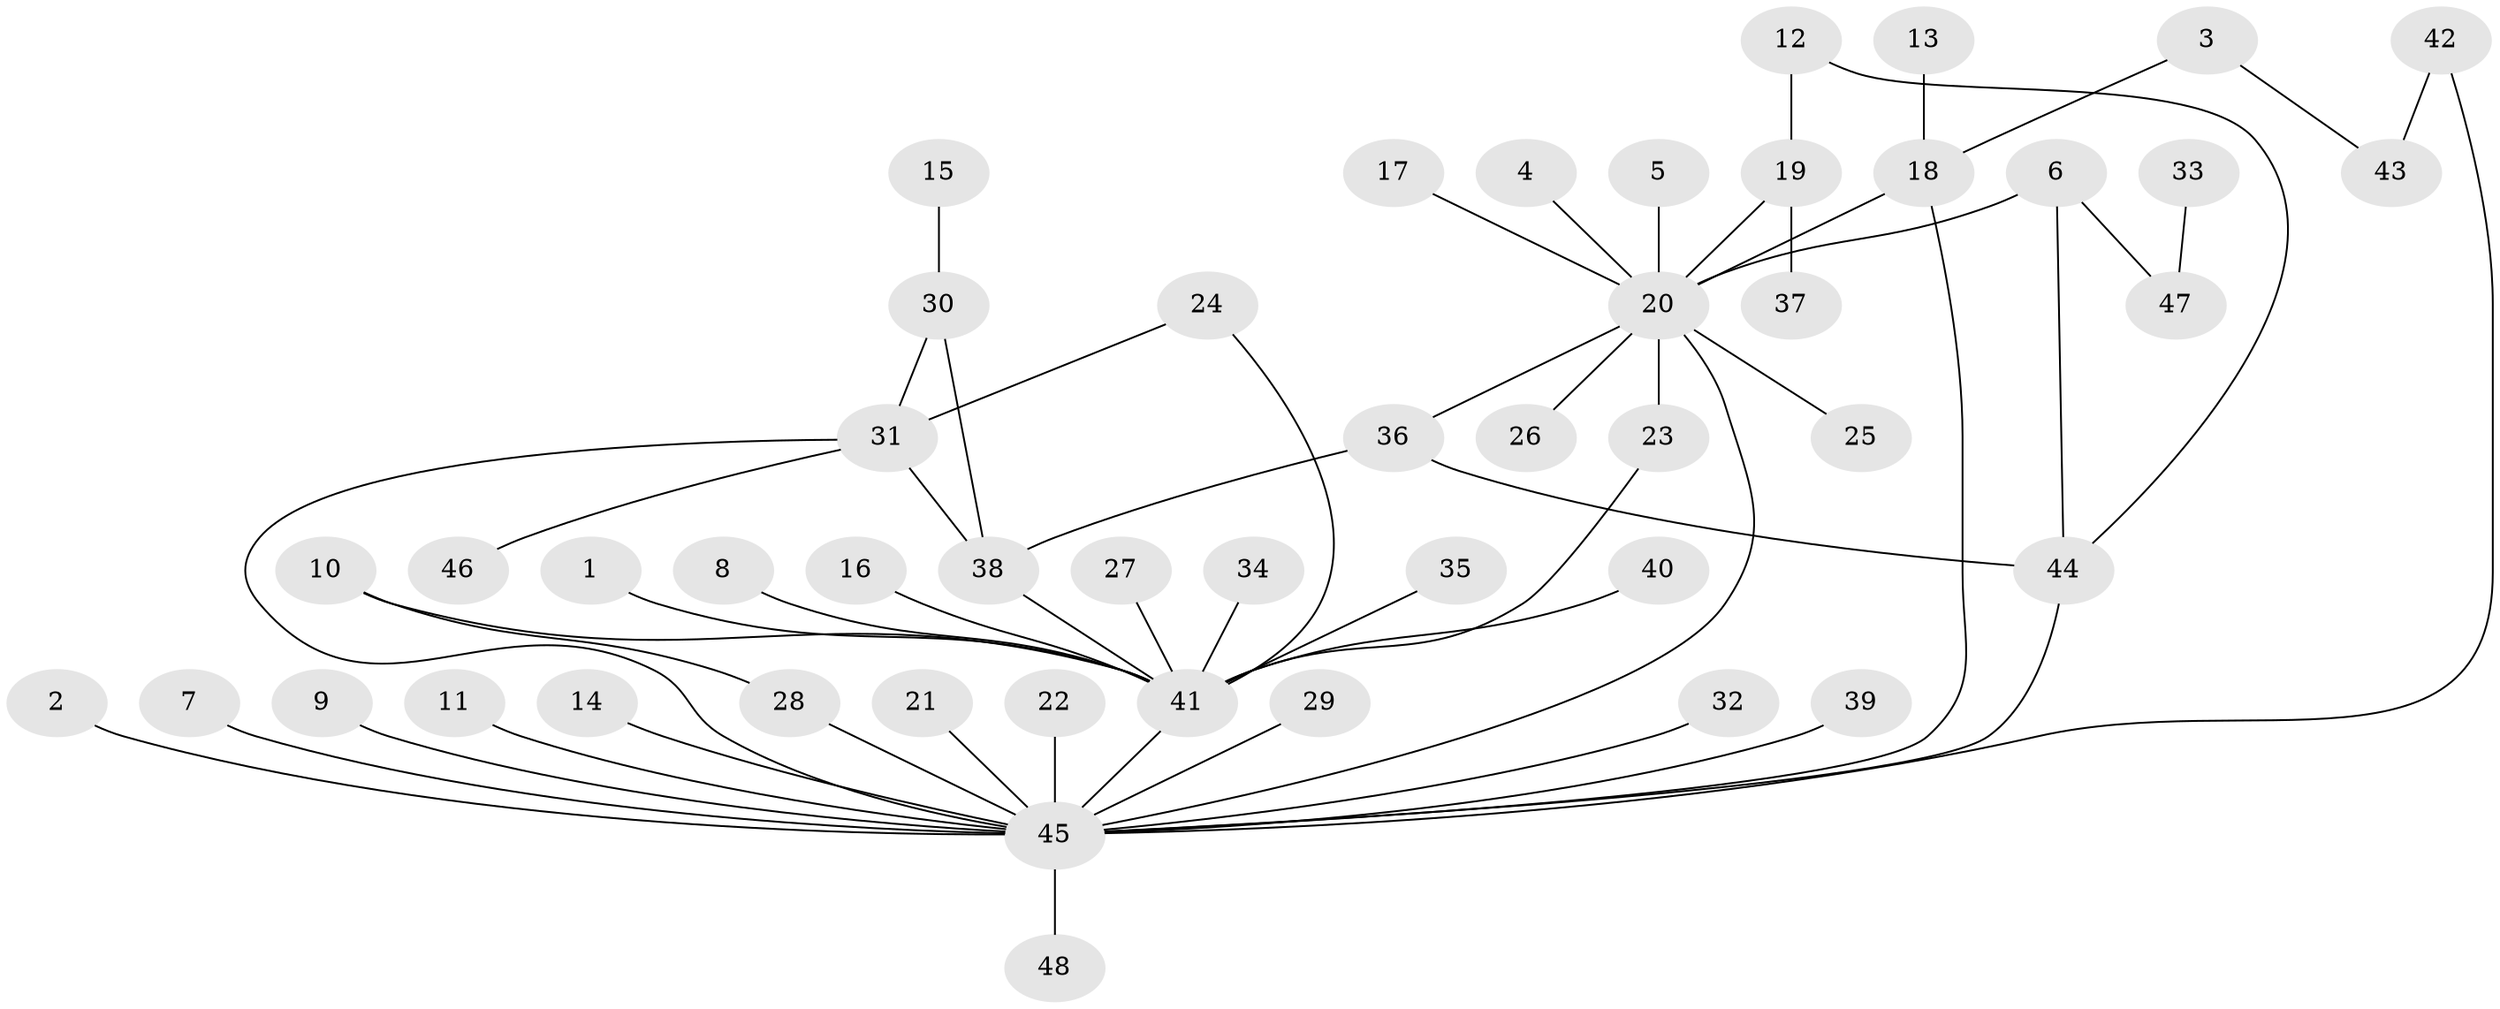 // original degree distribution, {21: 0.008333333333333333, 14: 0.008333333333333333, 4: 0.025, 3: 0.08333333333333333, 15: 0.008333333333333333, 5: 0.03333333333333333, 1: 0.625, 2: 0.16666666666666666, 9: 0.008333333333333333, 7: 0.016666666666666666, 6: 0.016666666666666666}
// Generated by graph-tools (version 1.1) at 2025/36/03/04/25 23:36:44]
// undirected, 48 vertices, 58 edges
graph export_dot {
  node [color=gray90,style=filled];
  1;
  2;
  3;
  4;
  5;
  6;
  7;
  8;
  9;
  10;
  11;
  12;
  13;
  14;
  15;
  16;
  17;
  18;
  19;
  20;
  21;
  22;
  23;
  24;
  25;
  26;
  27;
  28;
  29;
  30;
  31;
  32;
  33;
  34;
  35;
  36;
  37;
  38;
  39;
  40;
  41;
  42;
  43;
  44;
  45;
  46;
  47;
  48;
  1 -- 41 [weight=1.0];
  2 -- 45 [weight=1.0];
  3 -- 18 [weight=1.0];
  3 -- 43 [weight=1.0];
  4 -- 20 [weight=1.0];
  5 -- 20 [weight=1.0];
  6 -- 20 [weight=1.0];
  6 -- 44 [weight=1.0];
  6 -- 47 [weight=1.0];
  7 -- 45 [weight=1.0];
  8 -- 41 [weight=1.0];
  9 -- 45 [weight=1.0];
  10 -- 28 [weight=1.0];
  10 -- 41 [weight=1.0];
  11 -- 45 [weight=1.0];
  12 -- 19 [weight=1.0];
  12 -- 44 [weight=1.0];
  13 -- 18 [weight=1.0];
  14 -- 45 [weight=1.0];
  15 -- 30 [weight=1.0];
  16 -- 41 [weight=1.0];
  17 -- 20 [weight=1.0];
  18 -- 20 [weight=1.0];
  18 -- 45 [weight=1.0];
  19 -- 20 [weight=1.0];
  19 -- 37 [weight=1.0];
  20 -- 23 [weight=1.0];
  20 -- 25 [weight=1.0];
  20 -- 26 [weight=1.0];
  20 -- 36 [weight=1.0];
  20 -- 45 [weight=1.0];
  21 -- 45 [weight=1.0];
  22 -- 45 [weight=1.0];
  23 -- 41 [weight=1.0];
  24 -- 31 [weight=1.0];
  24 -- 41 [weight=1.0];
  27 -- 41 [weight=1.0];
  28 -- 45 [weight=1.0];
  29 -- 45 [weight=1.0];
  30 -- 31 [weight=1.0];
  30 -- 38 [weight=1.0];
  31 -- 38 [weight=1.0];
  31 -- 45 [weight=1.0];
  31 -- 46 [weight=1.0];
  32 -- 45 [weight=1.0];
  33 -- 47 [weight=1.0];
  34 -- 41 [weight=1.0];
  35 -- 41 [weight=1.0];
  36 -- 38 [weight=1.0];
  36 -- 44 [weight=1.0];
  38 -- 41 [weight=1.0];
  39 -- 45 [weight=1.0];
  40 -- 41 [weight=1.0];
  41 -- 45 [weight=1.0];
  42 -- 43 [weight=1.0];
  42 -- 45 [weight=1.0];
  44 -- 45 [weight=1.0];
  45 -- 48 [weight=1.0];
}
